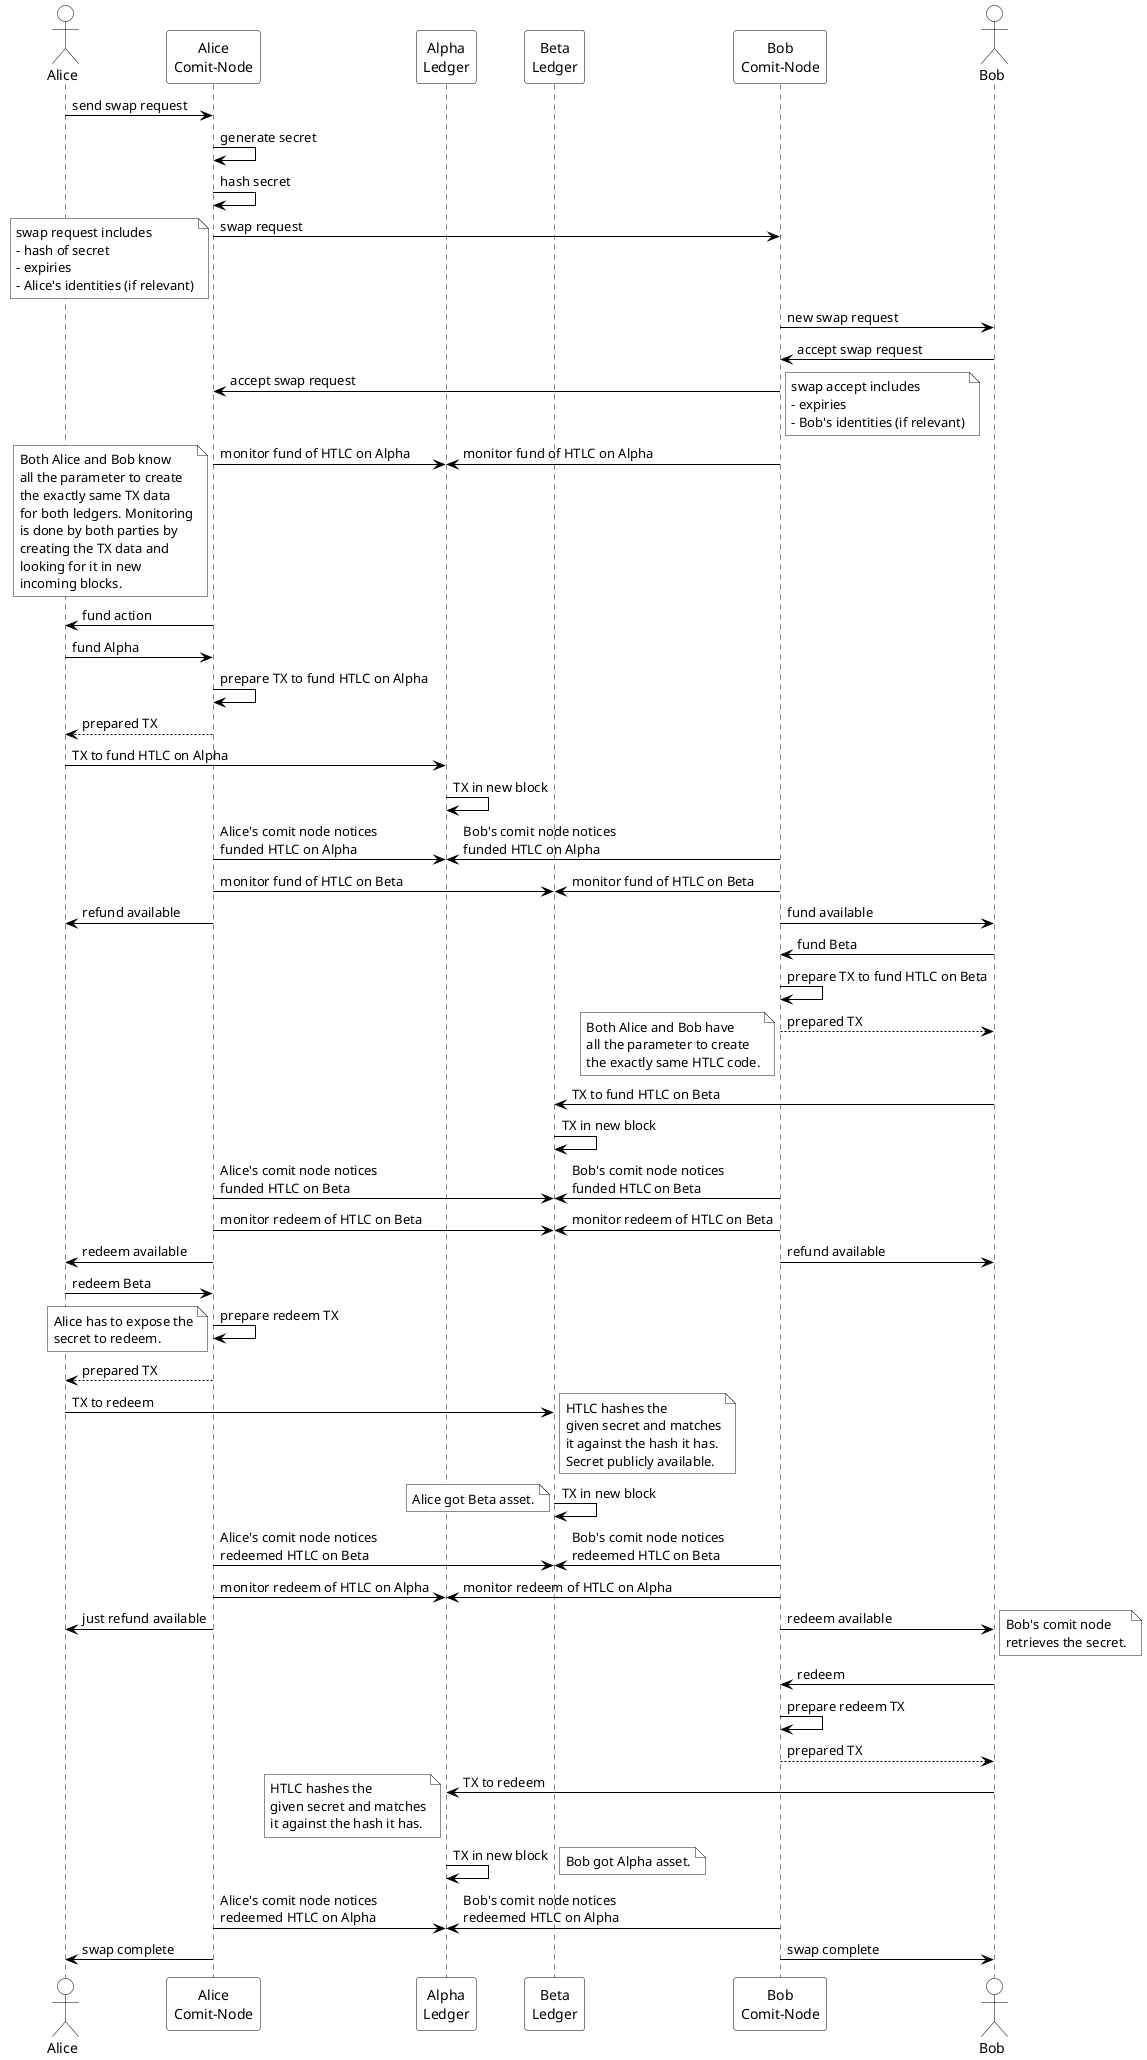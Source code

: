 ' DIAGRAM #########################################
' RFC003 atomic swap
' #################################################
@startuml
' #################################################
' SETTINGS: color settings of diagram
' #################################################
skinparam sequence {
	BorderColor black
	ArrowColor black
	ActorBorderColor black
	LifeLineBorderColor black
	LifeLineBackgroundColor white
	
	ParticipantBorderColor black
	ParticipantBackgroundColor white
	ParticipantFontColor black
	
	ActorBackgroundColor white
	ActorFontColor black
}
' #################################################
' ACTORS
' #################################################
actor Alice
participant "Alice\nComit-Node" as AC
participant "Alpha\nLedger" as Alpha
participant "Beta\nLedger" as Beta
participant "Bob\nComit-Node" as BC
actor Bob

' allow parallelism
!pragma teoz true

' #################################################
' DIAGRAM
' #################################################
Alice->AC: send swap request
AC->AC: generate secret
AC->AC: hash secret
AC->BC: swap request 
note left #white
	swap request includes 
	- hash of secret 
	- expiries
	- Alice's identities (if relevant)
end note
BC->Bob: new swap request
Bob->BC: accept swap request
BC->AC: accept swap request
note right #white
	swap accept includes 
	- expiries
	- Bob's identities (if relevant)
end note
BC->Alpha: monitor fund of HTLC on Alpha
& AC->Alpha: monitor fund of HTLC on Alpha
note left #white
	Both Alice and Bob know
	all the parameter to create
	the exactly same TX data
	for both ledgers. Monitoring
	is done by both parties by
	creating the TX data and
	looking for it in new
	incoming blocks.
end note
AC->Alice: fund action
Alice->AC: fund Alpha
AC->AC: prepare TX to fund HTLC on Alpha
AC-->Alice: prepared TX
Alice->Alpha: TX to fund HTLC on Alpha
Alpha->Alpha: TX in new block
AC->Alpha: Alice's comit node notices\nfunded HTLC on Alpha
& BC->Alpha: Bob's comit node notices\nfunded HTLC on Alpha
BC->Beta: monitor fund of HTLC on Beta
& AC->Beta: monitor fund of HTLC on Beta
AC->Alice: refund available
& BC->Bob: fund available
Bob->BC: fund Beta
BC->BC: prepare TX to fund HTLC on Beta
BC-->Bob: prepared TX
note left #white
	Both Alice and Bob have
	all the parameter to create
	the exactly same HTLC code.
end note
Bob->Beta: TX to fund HTLC on Beta
Beta->Beta: TX in new block
BC->Beta: Bob's comit node notices\nfunded HTLC on Beta
& AC->Beta: Alice's comit node notices\nfunded HTLC on Beta
BC->Beta: monitor redeem of HTLC on Beta
& AC->Beta: monitor redeem of HTLC on Beta
BC->Bob: refund available
& AC->Alice: redeem available
Alice->AC: redeem Beta
AC->AC: prepare redeem TX
note left #white
	Alice has to expose the
	secret to redeem.
end note
AC-->Alice: prepared TX
Alice->Beta: TX to redeem
note right #white
	HTLC hashes the
	given secret and matches
	it against the hash it has.
	Secret publicly available.
end note
Beta->Beta: TX in new block
note left #white
	Alice got Beta asset.
end note
AC->Beta: Alice's comit node notices\nredeemed HTLC on Beta
& BC->Beta: Bob's comit node notices\nredeemed HTLC on Beta
BC->Alpha: monitor redeem of HTLC on Alpha
& AC->Alpha: monitor redeem of HTLC on Alpha
AC->Alice: just refund available
& BC->Bob: redeem available
note right #white
	Bob's comit node
	retrieves the secret.
end note
Bob->BC: redeem
BC->BC: prepare redeem TX
BC-->Bob: prepared TX
Bob->Alpha: TX to redeem
note left #white
	HTLC hashes the
	given secret and matches
	it against the hash it has.
end note
Alpha->Alpha: TX in new block
note right #white
	Bob got Alpha asset.
end note
AC->Alpha: Alice's comit node notices\nredeemed HTLC on Alpha
& BC->Alpha: Bob's comit node notices\nredeemed HTLC on Alpha
AC->Alice: swap complete
& BC->Bob: swap complete

@enduml

